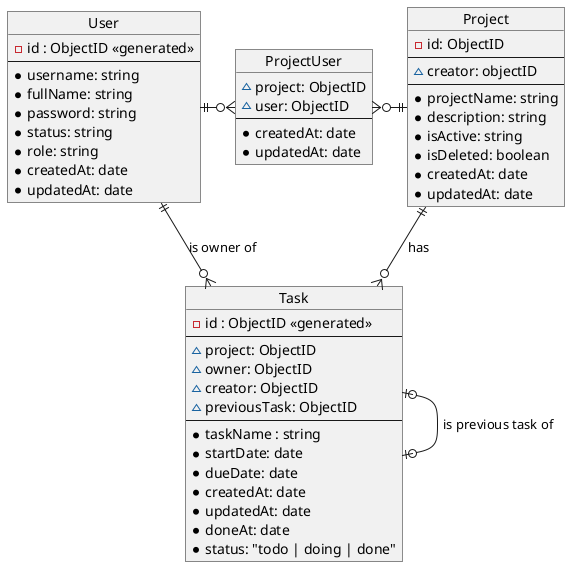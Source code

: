 @startuml ERD

object Task {
  -id : ObjectID <<generated>>
  --
  ~project: ObjectID
  ~owner: ObjectID
  ~creator: ObjectID
  ~previousTask: ObjectID
  --
  *taskName : string
  *startDate: date
  *dueDate: date
  *createdAt: date
  *updatedAt: date
  *doneAt: date
  *status: "todo | doing | done"
}

object Project {
  -id: ObjectID
  --
  ~creator: objectID
  --
  *projectName: string
  *description: string
  *isActive: string
  *isDeleted: boolean
  *createdAt: date
  *updatedAt: date
}

object User {
  -id : ObjectID <<generated>>
  --
  *username: string
  *fullName: string
  *password: string
  *status: string
  *role: string
  *createdAt: date
  *updatedAt: date
}
object ProjectUser {
  ~project: ObjectID
  ~user: ObjectID
  --
  *createdAt: date
  *updatedAt: date
}

User ||-right-o{ ProjectUser
ProjectUser }o-right-|| Project
Project||--o{ Task: has
User ||-down-o{ Task: is owner of
Task |o--o| Task: is previous task of

@enduml
